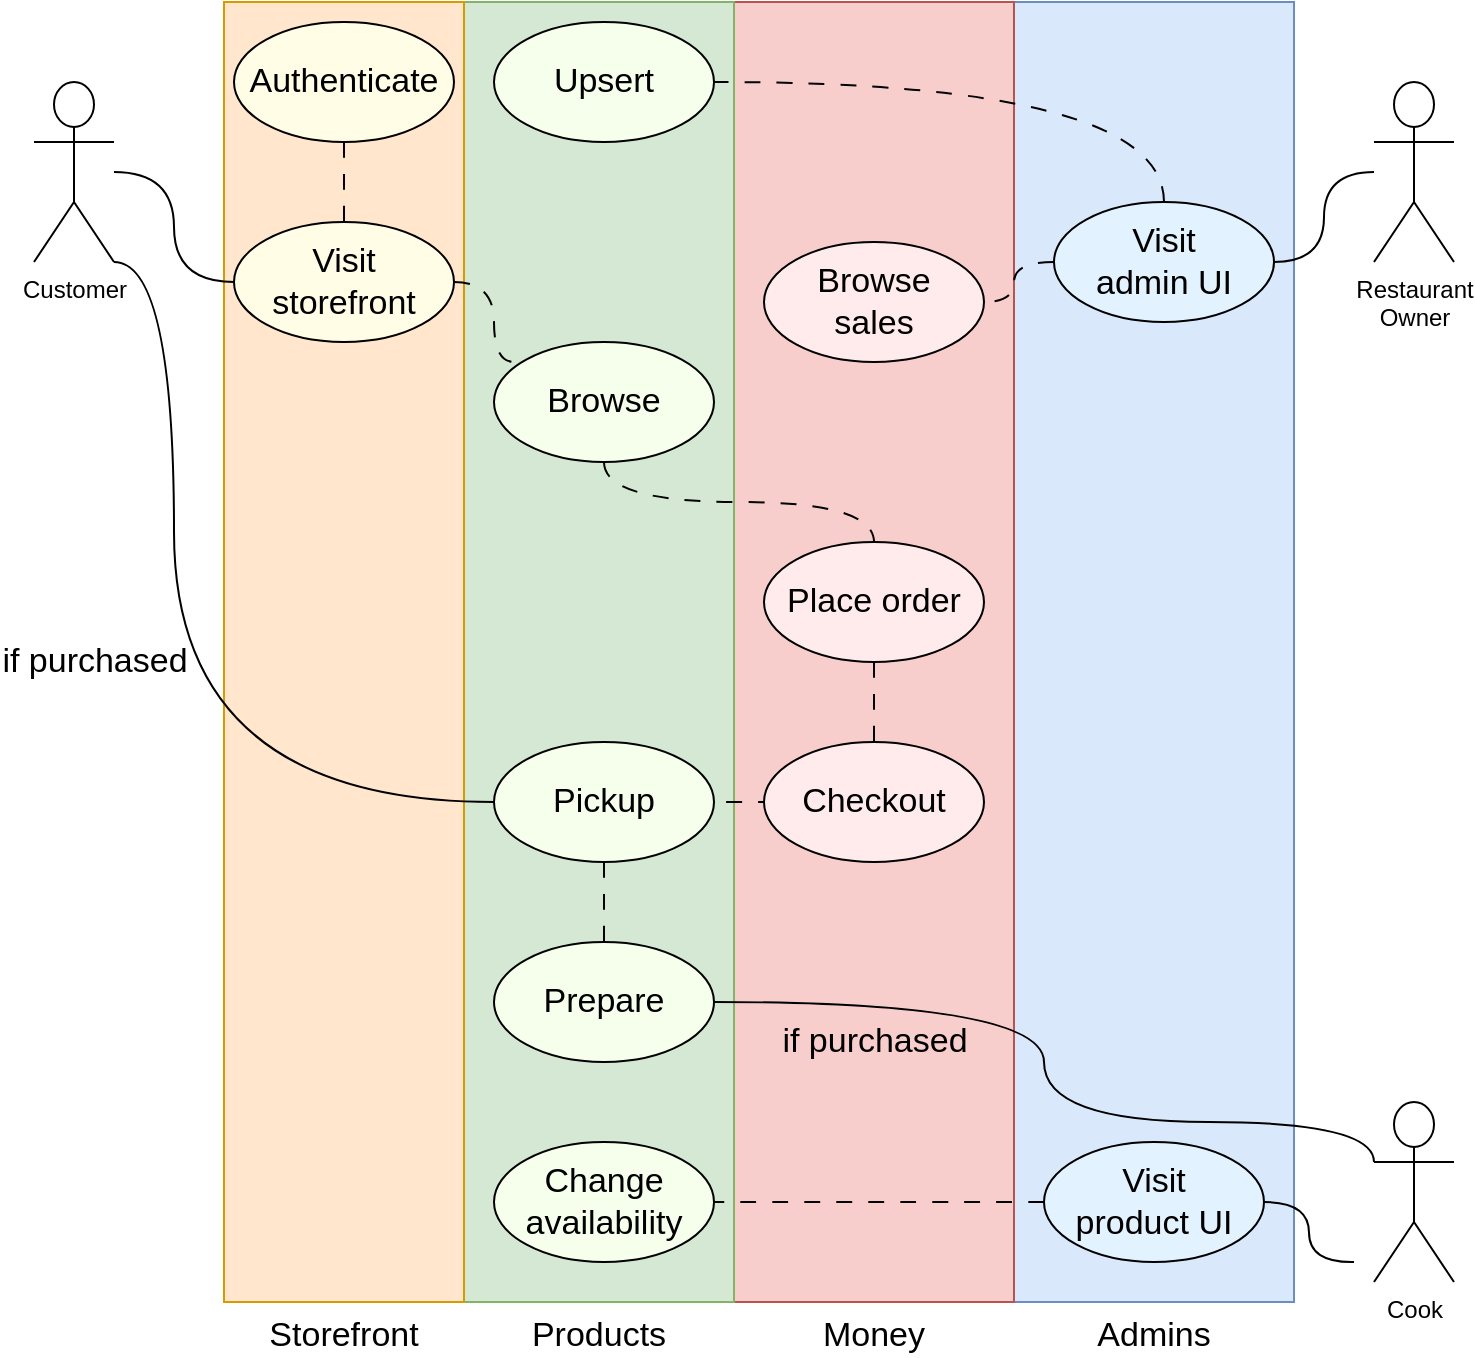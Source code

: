 <mxfile version="20.8.18" type="github">
  <diagram name="Page-1" id="fro9dTusA3VamxVpbHAj">
    <mxGraphModel dx="1234" dy="1163" grid="1" gridSize="10" guides="1" tooltips="1" connect="1" arrows="1" fold="1" page="1" pageScale="1" pageWidth="827" pageHeight="1169" math="0" shadow="0">
      <root>
        <mxCell id="0" />
        <mxCell id="1" parent="0" />
        <mxCell id="tJJO3t7hs5ew0HpddZXp-33" value="Admins" style="rounded=0;whiteSpace=wrap;html=1;fontSize=17;fillColor=#dae8fc;strokeColor=#6c8ebf;labelPosition=center;verticalLabelPosition=bottom;align=center;verticalAlign=top;" vertex="1" parent="1">
          <mxGeometry x="540" y="30" width="140" height="650" as="geometry" />
        </mxCell>
        <mxCell id="tJJO3t7hs5ew0HpddZXp-31" value="Money" style="rounded=0;whiteSpace=wrap;html=1;fontSize=17;fillColor=#f8cecc;strokeColor=#b85450;labelPosition=center;verticalLabelPosition=bottom;align=center;verticalAlign=top;" vertex="1" parent="1">
          <mxGeometry x="400" y="30" width="140" height="650" as="geometry" />
        </mxCell>
        <mxCell id="tJJO3t7hs5ew0HpddZXp-30" value="Products" style="rounded=0;whiteSpace=wrap;html=1;fontSize=17;fillColor=#d5e8d4;strokeColor=#82b366;labelPosition=center;verticalLabelPosition=bottom;align=center;verticalAlign=top;" vertex="1" parent="1">
          <mxGeometry x="265" y="30" width="135" height="650" as="geometry" />
        </mxCell>
        <mxCell id="tJJO3t7hs5ew0HpddZXp-28" value="Storefront" style="rounded=0;whiteSpace=wrap;html=1;fontSize=17;fillColor=#ffe6cc;strokeColor=#d79b00;labelPosition=center;verticalLabelPosition=bottom;align=center;verticalAlign=top;" vertex="1" parent="1">
          <mxGeometry x="145" y="30" width="120" height="650" as="geometry" />
        </mxCell>
        <mxCell id="tJJO3t7hs5ew0HpddZXp-6" style="edgeStyle=orthogonalEdgeStyle;rounded=0;orthogonalLoop=1;jettySize=auto;html=1;entryX=0;entryY=0.5;entryDx=0;entryDy=0;endArrow=none;endFill=0;curved=1;" edge="1" parent="1" source="tJJO3t7hs5ew0HpddZXp-1" target="tJJO3t7hs5ew0HpddZXp-5">
          <mxGeometry relative="1" as="geometry" />
        </mxCell>
        <mxCell id="tJJO3t7hs5ew0HpddZXp-1" value="Customer" style="shape=umlActor;verticalLabelPosition=bottom;verticalAlign=top;html=1;outlineConnect=0;" vertex="1" parent="1">
          <mxGeometry x="50" y="70" width="40" height="90" as="geometry" />
        </mxCell>
        <mxCell id="tJJO3t7hs5ew0HpddZXp-10" style="edgeStyle=orthogonalEdgeStyle;curved=1;rounded=0;orthogonalLoop=1;jettySize=auto;html=1;entryX=1;entryY=0.5;entryDx=0;entryDy=0;fontSize=17;endArrow=none;endFill=0;" edge="1" parent="1" source="tJJO3t7hs5ew0HpddZXp-2" target="tJJO3t7hs5ew0HpddZXp-7">
          <mxGeometry relative="1" as="geometry">
            <mxPoint x="730" y="120" as="sourcePoint" />
          </mxGeometry>
        </mxCell>
        <mxCell id="tJJO3t7hs5ew0HpddZXp-2" value="Restaurant&lt;br&gt;Owner" style="shape=umlActor;verticalLabelPosition=bottom;verticalAlign=top;html=1;outlineConnect=0;" vertex="1" parent="1">
          <mxGeometry x="720" y="70" width="40" height="90" as="geometry" />
        </mxCell>
        <mxCell id="tJJO3t7hs5ew0HpddZXp-35" style="edgeStyle=orthogonalEdgeStyle;curved=1;rounded=0;orthogonalLoop=1;jettySize=auto;html=1;entryX=1;entryY=0.5;entryDx=0;entryDy=0;fontSize=17;endArrow=none;endFill=0;" edge="1" parent="1" target="tJJO3t7hs5ew0HpddZXp-34">
          <mxGeometry relative="1" as="geometry">
            <mxPoint x="710" y="660" as="sourcePoint" />
          </mxGeometry>
        </mxCell>
        <mxCell id="tJJO3t7hs5ew0HpddZXp-39" value="if purchased" style="edgeStyle=orthogonalEdgeStyle;curved=1;rounded=0;orthogonalLoop=1;jettySize=auto;html=1;exitX=0;exitY=0.333;exitDx=0;exitDy=0;exitPerimeter=0;entryX=1;entryY=0.5;entryDx=0;entryDy=0;fontSize=17;endArrow=none;endFill=0;labelBackgroundColor=none;" edge="1" parent="1" source="tJJO3t7hs5ew0HpddZXp-3" target="tJJO3t7hs5ew0HpddZXp-16">
          <mxGeometry x="0.61" y="20" relative="1" as="geometry">
            <Array as="points">
              <mxPoint x="720" y="590" />
              <mxPoint x="555" y="590" />
              <mxPoint x="555" y="530" />
            </Array>
            <mxPoint as="offset" />
          </mxGeometry>
        </mxCell>
        <mxCell id="tJJO3t7hs5ew0HpddZXp-3" value="Cook" style="shape=umlActor;verticalLabelPosition=bottom;verticalAlign=top;html=1;outlineConnect=0;" vertex="1" parent="1">
          <mxGeometry x="720" y="580" width="40" height="90" as="geometry" />
        </mxCell>
        <mxCell id="tJJO3t7hs5ew0HpddZXp-14" style="edgeStyle=orthogonalEdgeStyle;curved=1;rounded=0;orthogonalLoop=1;jettySize=auto;html=1;exitX=1;exitY=0.5;exitDx=0;exitDy=0;entryX=0.091;entryY=0.167;entryDx=0;entryDy=0;dashed=1;dashPattern=8 8;fontSize=17;endArrow=none;endFill=0;entryPerimeter=0;" edge="1" parent="1" source="tJJO3t7hs5ew0HpddZXp-5" target="tJJO3t7hs5ew0HpddZXp-11">
          <mxGeometry relative="1" as="geometry" />
        </mxCell>
        <mxCell id="tJJO3t7hs5ew0HpddZXp-5" value="Visit&lt;br&gt;storefront" style="ellipse;whiteSpace=wrap;html=1;verticalAlign=middle;fontSize=17;fillColor=#FFFDE6;" vertex="1" parent="1">
          <mxGeometry x="150" y="140" width="110" height="60" as="geometry" />
        </mxCell>
        <mxCell id="tJJO3t7hs5ew0HpddZXp-13" style="edgeStyle=orthogonalEdgeStyle;curved=1;rounded=0;orthogonalLoop=1;jettySize=auto;html=1;exitX=0.5;exitY=0;exitDx=0;exitDy=0;entryX=1;entryY=0.5;entryDx=0;entryDy=0;fontSize=17;endArrow=none;endFill=0;dashed=1;dashPattern=8 8;" edge="1" parent="1" source="tJJO3t7hs5ew0HpddZXp-7" target="tJJO3t7hs5ew0HpddZXp-12">
          <mxGeometry relative="1" as="geometry" />
        </mxCell>
        <mxCell id="tJJO3t7hs5ew0HpddZXp-24" value="" style="edgeStyle=orthogonalEdgeStyle;curved=1;rounded=0;orthogonalLoop=1;jettySize=auto;html=1;dashed=1;dashPattern=8 8;fontSize=17;endArrow=none;endFill=0;" edge="1" parent="1" source="tJJO3t7hs5ew0HpddZXp-7" target="tJJO3t7hs5ew0HpddZXp-23">
          <mxGeometry relative="1" as="geometry" />
        </mxCell>
        <mxCell id="tJJO3t7hs5ew0HpddZXp-7" value="Visit&lt;br&gt;admin UI" style="ellipse;whiteSpace=wrap;html=1;verticalAlign=middle;fontSize=17;fillColor=#E3F2FF;" vertex="1" parent="1">
          <mxGeometry x="560" y="130" width="110" height="60" as="geometry" />
        </mxCell>
        <mxCell id="tJJO3t7hs5ew0HpddZXp-19" style="edgeStyle=orthogonalEdgeStyle;curved=1;rounded=0;orthogonalLoop=1;jettySize=auto;html=1;exitX=0.5;exitY=1;exitDx=0;exitDy=0;entryX=0.5;entryY=0;entryDx=0;entryDy=0;fontSize=17;endArrow=none;endFill=0;dashed=1;dashPattern=8 8;" edge="1" parent="1" source="tJJO3t7hs5ew0HpddZXp-8" target="tJJO3t7hs5ew0HpddZXp-18">
          <mxGeometry relative="1" as="geometry" />
        </mxCell>
        <mxCell id="tJJO3t7hs5ew0HpddZXp-8" value="Place order" style="ellipse;whiteSpace=wrap;html=1;verticalAlign=middle;fontSize=17;fillColor=#FFEBEB;" vertex="1" parent="1">
          <mxGeometry x="415" y="300" width="110" height="60" as="geometry" />
        </mxCell>
        <mxCell id="tJJO3t7hs5ew0HpddZXp-15" style="edgeStyle=orthogonalEdgeStyle;curved=1;rounded=0;orthogonalLoop=1;jettySize=auto;html=1;exitX=0.5;exitY=1;exitDx=0;exitDy=0;entryX=0.5;entryY=0;entryDx=0;entryDy=0;dashed=1;dashPattern=8 8;fontSize=17;endArrow=none;endFill=0;" edge="1" parent="1" source="tJJO3t7hs5ew0HpddZXp-11" target="tJJO3t7hs5ew0HpddZXp-8">
          <mxGeometry relative="1" as="geometry" />
        </mxCell>
        <mxCell id="tJJO3t7hs5ew0HpddZXp-11" value="Browse" style="ellipse;whiteSpace=wrap;html=1;verticalAlign=middle;fontSize=17;fillColor=#F5FFEB;" vertex="1" parent="1">
          <mxGeometry x="280" y="200" width="110" height="60" as="geometry" />
        </mxCell>
        <mxCell id="tJJO3t7hs5ew0HpddZXp-12" value="Upsert" style="ellipse;whiteSpace=wrap;html=1;verticalAlign=middle;fontSize=17;fillColor=#F5FFEB;" vertex="1" parent="1">
          <mxGeometry x="280" y="40" width="110" height="60" as="geometry" />
        </mxCell>
        <mxCell id="tJJO3t7hs5ew0HpddZXp-16" value="Prepare" style="ellipse;whiteSpace=wrap;html=1;verticalAlign=middle;fontSize=17;fillColor=#F5FFEB;" vertex="1" parent="1">
          <mxGeometry x="280" y="500" width="110" height="60" as="geometry" />
        </mxCell>
        <mxCell id="tJJO3t7hs5ew0HpddZXp-25" style="edgeStyle=orthogonalEdgeStyle;curved=1;rounded=0;orthogonalLoop=1;jettySize=auto;html=1;exitX=0;exitY=0.5;exitDx=0;exitDy=0;entryX=1;entryY=0.5;entryDx=0;entryDy=0;dashed=1;dashPattern=8 8;fontSize=17;endArrow=none;endFill=0;" edge="1" parent="1" target="tJJO3t7hs5ew0HpddZXp-21">
          <mxGeometry relative="1" as="geometry">
            <mxPoint x="420" y="430" as="sourcePoint" />
          </mxGeometry>
        </mxCell>
        <mxCell id="tJJO3t7hs5ew0HpddZXp-18" value="Checkout" style="ellipse;whiteSpace=wrap;html=1;verticalAlign=middle;fontSize=17;fillColor=#FFEBEB;" vertex="1" parent="1">
          <mxGeometry x="415" y="400" width="110" height="60" as="geometry" />
        </mxCell>
        <mxCell id="tJJO3t7hs5ew0HpddZXp-22" style="edgeStyle=orthogonalEdgeStyle;curved=1;rounded=0;orthogonalLoop=1;jettySize=auto;html=1;exitX=0.5;exitY=1;exitDx=0;exitDy=0;fontSize=17;endArrow=none;endFill=0;dashed=1;dashPattern=8 8;" edge="1" parent="1" source="tJJO3t7hs5ew0HpddZXp-21" target="tJJO3t7hs5ew0HpddZXp-16">
          <mxGeometry relative="1" as="geometry" />
        </mxCell>
        <mxCell id="tJJO3t7hs5ew0HpddZXp-32" value="if purchased" style="edgeStyle=orthogonalEdgeStyle;curved=1;rounded=0;orthogonalLoop=1;jettySize=auto;html=1;exitX=0;exitY=0.5;exitDx=0;exitDy=0;entryX=1;entryY=1;entryDx=0;entryDy=0;entryPerimeter=0;fontSize=17;endArrow=none;endFill=0;labelBackgroundColor=none;" edge="1" parent="1" source="tJJO3t7hs5ew0HpddZXp-21" target="tJJO3t7hs5ew0HpddZXp-1">
          <mxGeometry y="40" relative="1" as="geometry">
            <Array as="points">
              <mxPoint x="120" y="430" />
              <mxPoint x="120" y="160" />
            </Array>
            <mxPoint as="offset" />
          </mxGeometry>
        </mxCell>
        <mxCell id="tJJO3t7hs5ew0HpddZXp-21" value="Pickup" style="ellipse;whiteSpace=wrap;html=1;verticalAlign=middle;fontSize=17;fillColor=#F5FFEB;" vertex="1" parent="1">
          <mxGeometry x="280" y="400" width="110" height="60" as="geometry" />
        </mxCell>
        <mxCell id="tJJO3t7hs5ew0HpddZXp-23" value="Browse&lt;br&gt;sales" style="ellipse;whiteSpace=wrap;html=1;verticalAlign=middle;fontSize=17;fillColor=#FFEBEB;" vertex="1" parent="1">
          <mxGeometry x="415" y="150" width="110" height="60" as="geometry" />
        </mxCell>
        <mxCell id="tJJO3t7hs5ew0HpddZXp-27" style="edgeStyle=orthogonalEdgeStyle;curved=1;rounded=0;orthogonalLoop=1;jettySize=auto;html=1;exitX=0.5;exitY=1;exitDx=0;exitDy=0;entryX=0.5;entryY=0;entryDx=0;entryDy=0;dashed=1;dashPattern=8 8;fontSize=17;endArrow=none;endFill=0;" edge="1" parent="1" source="tJJO3t7hs5ew0HpddZXp-26" target="tJJO3t7hs5ew0HpddZXp-5">
          <mxGeometry relative="1" as="geometry" />
        </mxCell>
        <mxCell id="tJJO3t7hs5ew0HpddZXp-26" value="Authenticate" style="ellipse;whiteSpace=wrap;html=1;verticalAlign=middle;fontSize=17;fillColor=#FFFDE6;" vertex="1" parent="1">
          <mxGeometry x="150" y="40" width="110" height="60" as="geometry" />
        </mxCell>
        <mxCell id="tJJO3t7hs5ew0HpddZXp-38" style="edgeStyle=orthogonalEdgeStyle;curved=1;rounded=0;orthogonalLoop=1;jettySize=auto;html=1;exitX=0;exitY=0.5;exitDx=0;exitDy=0;fontSize=17;endArrow=none;endFill=0;dashed=1;dashPattern=8 8;" edge="1" parent="1" source="tJJO3t7hs5ew0HpddZXp-34" target="tJJO3t7hs5ew0HpddZXp-36">
          <mxGeometry relative="1" as="geometry" />
        </mxCell>
        <mxCell id="tJJO3t7hs5ew0HpddZXp-34" value="Visit&lt;br&gt;product UI" style="ellipse;whiteSpace=wrap;html=1;verticalAlign=middle;fontSize=17;fillColor=#E3F2FF;" vertex="1" parent="1">
          <mxGeometry x="555" y="600" width="110" height="60" as="geometry" />
        </mxCell>
        <mxCell id="tJJO3t7hs5ew0HpddZXp-36" value="Change&lt;br&gt;availability" style="ellipse;whiteSpace=wrap;html=1;verticalAlign=middle;fontSize=17;fillColor=#F5FFEB;" vertex="1" parent="1">
          <mxGeometry x="280" y="600" width="110" height="60" as="geometry" />
        </mxCell>
      </root>
    </mxGraphModel>
  </diagram>
</mxfile>
